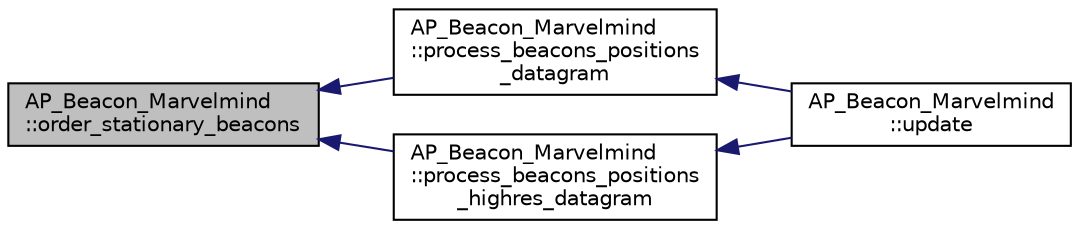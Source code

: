 digraph "AP_Beacon_Marvelmind::order_stationary_beacons"
{
 // INTERACTIVE_SVG=YES
  edge [fontname="Helvetica",fontsize="10",labelfontname="Helvetica",labelfontsize="10"];
  node [fontname="Helvetica",fontsize="10",shape=record];
  rankdir="LR";
  Node1 [label="AP_Beacon_Marvelmind\l::order_stationary_beacons",height=0.2,width=0.4,color="black", fillcolor="grey75", style="filled", fontcolor="black"];
  Node1 -> Node2 [dir="back",color="midnightblue",fontsize="10",style="solid",fontname="Helvetica"];
  Node2 [label="AP_Beacon_Marvelmind\l::process_beacons_positions\l_datagram",height=0.2,width=0.4,color="black", fillcolor="white", style="filled",URL="$classAP__Beacon__Marvelmind.html#a14ef61aefbc6407bf0a23b6b3e04bcfb"];
  Node2 -> Node3 [dir="back",color="midnightblue",fontsize="10",style="solid",fontname="Helvetica"];
  Node3 [label="AP_Beacon_Marvelmind\l::update",height=0.2,width=0.4,color="black", fillcolor="white", style="filled",URL="$classAP__Beacon__Marvelmind.html#a81cc10e242ffdd504883044204dbcdcf"];
  Node1 -> Node4 [dir="back",color="midnightblue",fontsize="10",style="solid",fontname="Helvetica"];
  Node4 [label="AP_Beacon_Marvelmind\l::process_beacons_positions\l_highres_datagram",height=0.2,width=0.4,color="black", fillcolor="white", style="filled",URL="$classAP__Beacon__Marvelmind.html#a8c618fc0919385b41592f44615c98c85"];
  Node4 -> Node3 [dir="back",color="midnightblue",fontsize="10",style="solid",fontname="Helvetica"];
}

